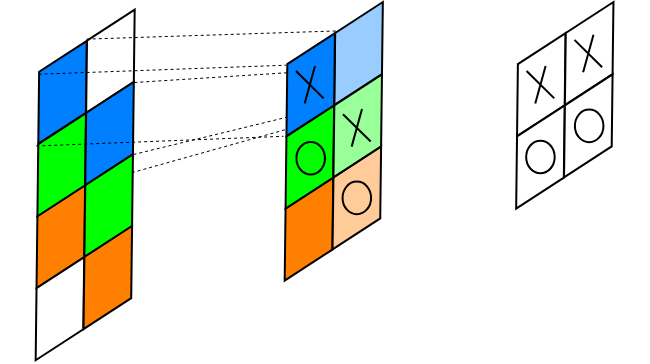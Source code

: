<mxfile version="15.5.5" type="github">
  <diagram id="SEAIYqwF87A7cVQ8-DyG" name="Page-1">
    <mxGraphModel dx="530" dy="317" grid="1" gridSize="10" guides="1" tooltips="1" connect="1" arrows="1" fold="1" page="1" pageScale="1" pageWidth="827" pageHeight="1169" math="0" shadow="0">
      <root>
        <mxCell id="0" />
        <mxCell id="1" parent="0" />
        <mxCell id="-y09qwYfMfObH2Hs8NJf-72" value="" style="endArrow=none;dashed=1;html=1;rounded=0;entryX=1;entryY=0.5;entryDx=0;entryDy=0;exitX=1;exitY=0;exitDx=0;exitDy=0;strokeWidth=0.5;" edge="1" parent="1" source="-y09qwYfMfObH2Hs8NJf-30" target="-y09qwYfMfObH2Hs8NJf-46">
          <mxGeometry width="50" height="50" relative="1" as="geometry">
            <mxPoint x="100.473" y="136.01" as="sourcePoint" />
            <mxPoint x="201.155" y="111.536" as="targetPoint" />
          </mxGeometry>
        </mxCell>
        <mxCell id="-y09qwYfMfObH2Hs8NJf-73" value="" style="endArrow=none;dashed=1;html=1;rounded=0;entryX=0.25;entryY=1;entryDx=0;entryDy=0;exitX=1;exitY=0;exitDx=0;exitDy=0;strokeWidth=0.5;" edge="1" parent="1" source="-y09qwYfMfObH2Hs8NJf-38" target="-y09qwYfMfObH2Hs8NJf-46">
          <mxGeometry width="50" height="50" relative="1" as="geometry">
            <mxPoint x="110.473" y="146.01" as="sourcePoint" />
            <mxPoint x="211.155" y="121.536" as="targetPoint" />
          </mxGeometry>
        </mxCell>
        <mxCell id="-y09qwYfMfObH2Hs8NJf-71" value="" style="endArrow=none;dashed=1;html=1;rounded=0;entryX=0;entryY=1;entryDx=0;entryDy=0;exitX=1;exitY=0;exitDx=0;exitDy=0;strokeWidth=0.5;" edge="1" parent="1" source="-y09qwYfMfObH2Hs8NJf-39" target="-y09qwYfMfObH2Hs8NJf-47">
          <mxGeometry width="50" height="50" relative="1" as="geometry">
            <mxPoint x="170" y="160" as="sourcePoint" />
            <mxPoint x="220" y="110" as="targetPoint" />
          </mxGeometry>
        </mxCell>
        <mxCell id="4mUIY2rEQ8cqmVcWi5z4-1" value="" style="shape=parallelogram;perimeter=parallelogramPerimeter;whiteSpace=wrap;html=1;fixedSize=1;rotation=327;fillColor=#007FFF;" parent="1" vertex="1">
          <mxGeometry x="31.06" y="80.18" width="48.42" height="30" as="geometry" />
        </mxCell>
        <mxCell id="-y09qwYfMfObH2Hs8NJf-27" value="" style="shape=parallelogram;perimeter=parallelogramPerimeter;whiteSpace=wrap;html=1;fixedSize=1;rotation=327;" vertex="1" parent="1">
          <mxGeometry x="55" y="64.61" width="48.42" height="30" as="geometry" />
        </mxCell>
        <mxCell id="-y09qwYfMfObH2Hs8NJf-38" value="" style="shape=parallelogram;perimeter=parallelogramPerimeter;whiteSpace=wrap;html=1;fixedSize=1;rotation=327;fillColor=#FF8000;" vertex="1" parent="1">
          <mxGeometry x="30.189" y="152.346" width="48.42" height="30" as="geometry" />
        </mxCell>
        <mxCell id="-y09qwYfMfObH2Hs8NJf-39" value="" style="shape=parallelogram;perimeter=parallelogramPerimeter;whiteSpace=wrap;html=1;fixedSize=1;rotation=327;fillColor=#00FF00;" vertex="1" parent="1">
          <mxGeometry x="54.129" y="136.776" width="48.42" height="30" as="geometry" />
        </mxCell>
        <mxCell id="-y09qwYfMfObH2Hs8NJf-42" value="" style="shape=parallelogram;perimeter=parallelogramPerimeter;whiteSpace=wrap;html=1;fixedSize=1;rotation=327;" vertex="1" parent="1">
          <mxGeometry x="29.754" y="188.346" width="48.42" height="30" as="geometry" />
        </mxCell>
        <mxCell id="-y09qwYfMfObH2Hs8NJf-43" value="" style="shape=parallelogram;perimeter=parallelogramPerimeter;whiteSpace=wrap;html=1;fixedSize=1;rotation=327;fillColor=#FF8000;" vertex="1" parent="1">
          <mxGeometry x="53.694" y="172.776" width="48.42" height="30" as="geometry" />
        </mxCell>
        <mxCell id="-y09qwYfMfObH2Hs8NJf-29" value="" style="shape=parallelogram;perimeter=parallelogramPerimeter;whiteSpace=wrap;html=1;fixedSize=1;rotation=327;fillColor=#00FF00;" vertex="1" parent="1">
          <mxGeometry x="30.624" y="116.346" width="48.42" height="30" as="geometry" />
        </mxCell>
        <mxCell id="-y09qwYfMfObH2Hs8NJf-30" value="" style="shape=parallelogram;perimeter=parallelogramPerimeter;whiteSpace=wrap;html=1;fixedSize=1;rotation=327;fillColor=#007FFF;" vertex="1" parent="1">
          <mxGeometry x="54.564" y="100.776" width="48.42" height="30" as="geometry" />
        </mxCell>
        <mxCell id="-y09qwYfMfObH2Hs8NJf-47" value="" style="shape=parallelogram;perimeter=parallelogramPerimeter;whiteSpace=wrap;html=1;fixedSize=1;rotation=327;fillColor=#99CCFF;" vertex="1" parent="1">
          <mxGeometry x="179.08" y="60.77" width="48.42" height="30" as="geometry" />
        </mxCell>
        <mxCell id="-y09qwYfMfObH2Hs8NJf-48" value="" style="shape=parallelogram;perimeter=parallelogramPerimeter;whiteSpace=wrap;html=1;fixedSize=1;rotation=327;fillColor=#FF8000;" vertex="1" parent="1">
          <mxGeometry x="154.269" y="148.506" width="48.42" height="30" as="geometry" />
        </mxCell>
        <mxCell id="-y09qwYfMfObH2Hs8NJf-49" value="" style="shape=parallelogram;perimeter=parallelogramPerimeter;whiteSpace=wrap;html=1;fixedSize=1;rotation=327;fillColor=#FFCC99;" vertex="1" parent="1">
          <mxGeometry x="178.209" y="132.936" width="48.42" height="30" as="geometry" />
        </mxCell>
        <mxCell id="-y09qwYfMfObH2Hs8NJf-50" value="" style="shape=parallelogram;perimeter=parallelogramPerimeter;whiteSpace=wrap;html=1;fixedSize=1;rotation=327;fillColor=#00FF00;" vertex="1" parent="1">
          <mxGeometry x="154.704" y="112.506" width="48.42" height="30" as="geometry" />
        </mxCell>
        <mxCell id="-y09qwYfMfObH2Hs8NJf-53" value="" style="shape=parallelogram;perimeter=parallelogramPerimeter;whiteSpace=wrap;html=1;fixedSize=1;rotation=327;fillColor=#FFFFFF;" vertex="1" parent="1">
          <mxGeometry x="270.44" y="76.34" width="48.42" height="30" as="geometry" />
        </mxCell>
        <mxCell id="-y09qwYfMfObH2Hs8NJf-54" value="" style="shape=parallelogram;perimeter=parallelogramPerimeter;whiteSpace=wrap;html=1;fixedSize=1;rotation=327;" vertex="1" parent="1">
          <mxGeometry x="294.38" y="60.77" width="48.42" height="30" as="geometry" />
        </mxCell>
        <mxCell id="-y09qwYfMfObH2Hs8NJf-55" value="" style="shape=parallelogram;perimeter=parallelogramPerimeter;whiteSpace=wrap;html=1;fixedSize=1;rotation=327;fillColor=#FFFFFF;" vertex="1" parent="1">
          <mxGeometry x="270.004" y="112.506" width="48.42" height="30" as="geometry" />
        </mxCell>
        <mxCell id="-y09qwYfMfObH2Hs8NJf-56" value="" style="shape=parallelogram;perimeter=parallelogramPerimeter;whiteSpace=wrap;html=1;fixedSize=1;rotation=327;" vertex="1" parent="1">
          <mxGeometry x="293.944" y="96.936" width="48.42" height="30" as="geometry" />
        </mxCell>
        <mxCell id="-y09qwYfMfObH2Hs8NJf-46" value="" style="shape=parallelogram;perimeter=parallelogramPerimeter;whiteSpace=wrap;html=1;fixedSize=1;rotation=327;fillColor=#007FFF;gradientDirection=radial;shadow=0;" vertex="1" parent="1">
          <mxGeometry x="155.14" y="76.34" width="48.42" height="30" as="geometry" />
        </mxCell>
        <mxCell id="-y09qwYfMfObH2Hs8NJf-51" value="" style="shape=parallelogram;perimeter=parallelogramPerimeter;whiteSpace=wrap;html=1;fixedSize=1;rotation=327;fillColor=#99FF99;" vertex="1" parent="1">
          <mxGeometry x="178.644" y="96.936" width="48.42" height="30" as="geometry" />
        </mxCell>
        <mxCell id="-y09qwYfMfObH2Hs8NJf-59" value="" style="shape=umlDestroy;shadow=0;labelBackgroundColor=none;fillStyle=hachure;strokeWidth=1;fillColor=#007FFF;gradientColor=none;gradientDirection=radial;rotation=-15;" vertex="1" parent="1">
          <mxGeometry x="173.99" y="82.95" width="9.85" height="16.79" as="geometry" />
        </mxCell>
        <mxCell id="-y09qwYfMfObH2Hs8NJf-64" value="" style="ellipse;fillColor=none;strokeColor=#000000;shadow=0;labelBackgroundColor=none;fillStyle=hachure;" vertex="1" parent="1">
          <mxGeometry x="172.21" y="120" width="14.27" height="16.26" as="geometry" />
        </mxCell>
        <mxCell id="-y09qwYfMfObH2Hs8NJf-65" value="" style="shape=umlDestroy;shadow=0;labelBackgroundColor=none;fillStyle=hachure;strokeWidth=1;fillColor=#007FFF;gradientColor=none;gradientDirection=radial;rotation=-15;" vertex="1" parent="1">
          <mxGeometry x="197.49" y="104.54" width="9.85" height="16.79" as="geometry" />
        </mxCell>
        <mxCell id="-y09qwYfMfObH2Hs8NJf-66" value="" style="ellipse;fillColor=none;strokeColor=#000000;shadow=0;labelBackgroundColor=none;fillStyle=hachure;" vertex="1" parent="1">
          <mxGeometry x="195.28" y="139.81" width="14.27" height="16.26" as="geometry" />
        </mxCell>
        <mxCell id="-y09qwYfMfObH2Hs8NJf-67" value="" style="ellipse;fillColor=none;strokeColor=#000000;shadow=0;labelBackgroundColor=none;fillStyle=hachure;" vertex="1" parent="1">
          <mxGeometry x="287.08" y="119.38" width="14.27" height="16.26" as="geometry" />
        </mxCell>
        <mxCell id="-y09qwYfMfObH2Hs8NJf-68" value="" style="ellipse;fillColor=none;strokeColor=#000000;shadow=0;labelBackgroundColor=none;fillStyle=hachure;" vertex="1" parent="1">
          <mxGeometry x="311.45" y="103.81" width="14.27" height="16.26" as="geometry" />
        </mxCell>
        <mxCell id="-y09qwYfMfObH2Hs8NJf-69" value="" style="shape=umlDestroy;shadow=0;labelBackgroundColor=none;fillStyle=hachure;strokeWidth=1;fillColor=#007FFF;gradientColor=none;gradientDirection=radial;rotation=-15;" vertex="1" parent="1">
          <mxGeometry x="289.29" y="82.95" width="9.85" height="16.79" as="geometry" />
        </mxCell>
        <mxCell id="-y09qwYfMfObH2Hs8NJf-70" value="" style="shape=umlDestroy;shadow=0;labelBackgroundColor=none;fillStyle=hachure;strokeWidth=1;fillColor=#007FFF;gradientColor=none;gradientDirection=radial;rotation=-15;" vertex="1" parent="1">
          <mxGeometry x="313.23" y="67.37" width="9.85" height="16.79" as="geometry" />
        </mxCell>
        <mxCell id="-y09qwYfMfObH2Hs8NJf-74" value="" style="endArrow=none;dashed=1;html=1;rounded=0;entryX=0.387;entryY=-0.04;entryDx=0;entryDy=0;exitX=0.383;exitY=-0.004;exitDx=0;exitDy=0;exitPerimeter=0;entryPerimeter=0;strokeWidth=0.5;" edge="1" parent="1" source="-y09qwYfMfObH2Hs8NJf-29" target="-y09qwYfMfObH2Hs8NJf-50">
          <mxGeometry width="50" height="50" relative="1" as="geometry">
            <mxPoint x="120.473" y="156.01" as="sourcePoint" />
            <mxPoint x="221.155" y="131.536" as="targetPoint" />
          </mxGeometry>
        </mxCell>
        <mxCell id="-y09qwYfMfObH2Hs8NJf-75" value="" style="endArrow=none;dashed=1;html=1;rounded=0;entryX=0.428;entryY=-0.034;entryDx=0;entryDy=0;exitX=0.418;exitY=-0.035;exitDx=0;exitDy=0;exitPerimeter=0;entryPerimeter=0;strokeWidth=0.5;" edge="1" parent="1" source="-y09qwYfMfObH2Hs8NJf-27" target="-y09qwYfMfObH2Hs8NJf-47">
          <mxGeometry width="50" height="50" relative="1" as="geometry">
            <mxPoint x="130.473" y="166.01" as="sourcePoint" />
            <mxPoint x="231.155" y="141.536" as="targetPoint" />
          </mxGeometry>
        </mxCell>
        <mxCell id="-y09qwYfMfObH2Hs8NJf-76" value="" style="endArrow=none;dashed=1;html=1;rounded=0;entryX=0.394;entryY=-0.008;entryDx=0;entryDy=0;exitX=0.393;exitY=0.018;exitDx=0;exitDy=0;exitPerimeter=0;entryPerimeter=0;strokeWidth=0.5;" edge="1" parent="1" source="4mUIY2rEQ8cqmVcWi5z4-1" target="-y09qwYfMfObH2Hs8NJf-46">
          <mxGeometry width="50" height="50" relative="1" as="geometry">
            <mxPoint x="140.473" y="176.01" as="sourcePoint" />
            <mxPoint x="241.155" y="151.536" as="targetPoint" />
          </mxGeometry>
        </mxCell>
      </root>
    </mxGraphModel>
  </diagram>
</mxfile>
